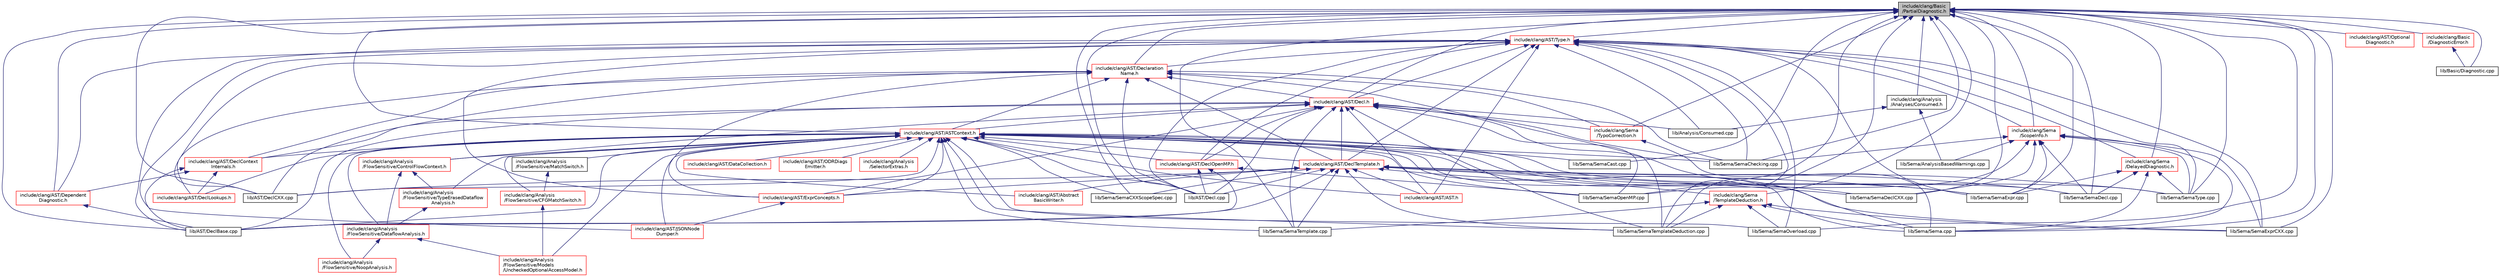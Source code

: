 digraph "include/clang/Basic/PartialDiagnostic.h"
{
 // LATEX_PDF_SIZE
  bgcolor="transparent";
  edge [fontname="Helvetica",fontsize="10",labelfontname="Helvetica",labelfontsize="10"];
  node [fontname="Helvetica",fontsize="10",shape=record];
  Node1 [label="include/clang/Basic\l/PartialDiagnostic.h",height=0.2,width=0.4,color="black", fillcolor="grey75", style="filled", fontcolor="black",tooltip=" "];
  Node1 -> Node2 [dir="back",color="midnightblue",fontsize="10",style="solid",fontname="Helvetica"];
  Node2 [label="include/clang/Analysis\l/Analyses/Consumed.h",height=0.2,width=0.4,color="black",URL="$Consumed_8h.html",tooltip=" "];
  Node2 -> Node3 [dir="back",color="midnightblue",fontsize="10",style="solid",fontname="Helvetica"];
  Node3 [label="lib/Analysis/Consumed.cpp",height=0.2,width=0.4,color="black",URL="$Consumed_8cpp.html",tooltip=" "];
  Node2 -> Node4 [dir="back",color="midnightblue",fontsize="10",style="solid",fontname="Helvetica"];
  Node4 [label="lib/Sema/AnalysisBasedWarnings.cpp",height=0.2,width=0.4,color="black",URL="$AnalysisBasedWarnings_8cpp.html",tooltip=" "];
  Node1 -> Node5 [dir="back",color="midnightblue",fontsize="10",style="solid",fontname="Helvetica"];
  Node5 [label="include/clang/AST/ASTContext.h",height=0.2,width=0.4,color="red",URL="$ASTContext_8h.html",tooltip=" "];
  Node5 -> Node6 [dir="back",color="midnightblue",fontsize="10",style="solid",fontname="Helvetica"];
  Node6 [label="include/clang/Analysis\l/FlowSensitive/CFGMatchSwitch.h",height=0.2,width=0.4,color="red",URL="$CFGMatchSwitch_8h.html",tooltip=" "];
  Node6 -> Node7 [dir="back",color="midnightblue",fontsize="10",style="solid",fontname="Helvetica"];
  Node7 [label="include/clang/Analysis\l/FlowSensitive/Models\l/UncheckedOptionalAccessModel.h",height=0.2,width=0.4,color="red",URL="$UncheckedOptionalAccessModel_8h.html",tooltip=" "];
  Node5 -> Node9 [dir="back",color="midnightblue",fontsize="10",style="solid",fontname="Helvetica"];
  Node9 [label="include/clang/Analysis\l/FlowSensitive/ControlFlowContext.h",height=0.2,width=0.4,color="red",URL="$ControlFlowContext_8h.html",tooltip=" "];
  Node9 -> Node10 [dir="back",color="midnightblue",fontsize="10",style="solid",fontname="Helvetica"];
  Node10 [label="include/clang/Analysis\l/FlowSensitive/DataflowAnalysis.h",height=0.2,width=0.4,color="red",URL="$DataflowAnalysis_8h.html",tooltip=" "];
  Node10 -> Node7 [dir="back",color="midnightblue",fontsize="10",style="solid",fontname="Helvetica"];
  Node10 -> Node14 [dir="back",color="midnightblue",fontsize="10",style="solid",fontname="Helvetica"];
  Node14 [label="include/clang/Analysis\l/FlowSensitive/NoopAnalysis.h",height=0.2,width=0.4,color="red",URL="$NoopAnalysis_8h.html",tooltip=" "];
  Node9 -> Node21 [dir="back",color="midnightblue",fontsize="10",style="solid",fontname="Helvetica"];
  Node21 [label="include/clang/Analysis\l/FlowSensitive/TypeErasedDataflow\lAnalysis.h",height=0.2,width=0.4,color="red",URL="$TypeErasedDataflowAnalysis_8h.html",tooltip=" "];
  Node21 -> Node10 [dir="back",color="midnightblue",fontsize="10",style="solid",fontname="Helvetica"];
  Node5 -> Node10 [dir="back",color="midnightblue",fontsize="10",style="solid",fontname="Helvetica"];
  Node5 -> Node18 [dir="back",color="midnightblue",fontsize="10",style="solid",fontname="Helvetica"];
  Node18 [label="include/clang/Analysis\l/FlowSensitive/MatchSwitch.h",height=0.2,width=0.4,color="black",URL="$MatchSwitch_8h.html",tooltip=" "];
  Node18 -> Node6 [dir="back",color="midnightblue",fontsize="10",style="solid",fontname="Helvetica"];
  Node5 -> Node7 [dir="back",color="midnightblue",fontsize="10",style="solid",fontname="Helvetica"];
  Node5 -> Node14 [dir="back",color="midnightblue",fontsize="10",style="solid",fontname="Helvetica"];
  Node5 -> Node21 [dir="back",color="midnightblue",fontsize="10",style="solid",fontname="Helvetica"];
  Node5 -> Node25 [dir="back",color="midnightblue",fontsize="10",style="solid",fontname="Helvetica"];
  Node25 [label="include/clang/Analysis\l/SelectorExtras.h",height=0.2,width=0.4,color="red",URL="$SelectorExtras_8h.html",tooltip=" "];
  Node5 -> Node36 [dir="back",color="midnightblue",fontsize="10",style="solid",fontname="Helvetica"];
  Node36 [label="include/clang/AST/Abstract\lBasicWriter.h",height=0.2,width=0.4,color="red",URL="$AbstractBasicWriter_8h.html",tooltip=" "];
  Node5 -> Node42 [dir="back",color="midnightblue",fontsize="10",style="solid",fontname="Helvetica"];
  Node42 [label="include/clang/AST/AST.h",height=0.2,width=0.4,color="red",URL="$AST_8h.html",tooltip=" "];
  Node5 -> Node57 [dir="back",color="midnightblue",fontsize="10",style="solid",fontname="Helvetica"];
  Node57 [label="include/clang/AST/DataCollection.h",height=0.2,width=0.4,color="red",URL="$DataCollection_8h.html",tooltip=" "];
  Node5 -> Node60 [dir="back",color="midnightblue",fontsize="10",style="solid",fontname="Helvetica"];
  Node60 [label="include/clang/AST/DeclContext\lInternals.h",height=0.2,width=0.4,color="red",URL="$DeclContextInternals_8h.html",tooltip=" "];
  Node60 -> Node61 [dir="back",color="midnightblue",fontsize="10",style="solid",fontname="Helvetica"];
  Node61 [label="include/clang/AST/DeclLookups.h",height=0.2,width=0.4,color="red",URL="$DeclLookups_8h.html",tooltip=" "];
  Node60 -> Node64 [dir="back",color="midnightblue",fontsize="10",style="solid",fontname="Helvetica"];
  Node64 [label="include/clang/AST/Dependent\lDiagnostic.h",height=0.2,width=0.4,color="red",URL="$DependentDiagnostic_8h.html",tooltip=" "];
  Node64 -> Node65 [dir="back",color="midnightblue",fontsize="10",style="solid",fontname="Helvetica"];
  Node65 [label="lib/AST/DeclBase.cpp",height=0.2,width=0.4,color="black",URL="$DeclBase_8cpp.html",tooltip=" "];
  Node60 -> Node65 [dir="back",color="midnightblue",fontsize="10",style="solid",fontname="Helvetica"];
  Node5 -> Node61 [dir="back",color="midnightblue",fontsize="10",style="solid",fontname="Helvetica"];
  Node5 -> Node70 [dir="back",color="midnightblue",fontsize="10",style="solid",fontname="Helvetica"];
  Node70 [label="include/clang/AST/DeclOpenMP.h",height=0.2,width=0.4,color="red",URL="$DeclOpenMP_8h.html",tooltip=" "];
  Node70 -> Node237 [dir="back",color="midnightblue",fontsize="10",style="solid",fontname="Helvetica"];
  Node237 [label="lib/AST/Decl.cpp",height=0.2,width=0.4,color="black",URL="$Decl_8cpp.html",tooltip=" "];
  Node70 -> Node65 [dir="back",color="midnightblue",fontsize="10",style="solid",fontname="Helvetica"];
  Node70 -> Node241 [dir="back",color="midnightblue",fontsize="10",style="solid",fontname="Helvetica"];
  Node241 [label="lib/Sema/SemaOpenMP.cpp",height=0.2,width=0.4,color="black",URL="$SemaOpenMP_8cpp.html",tooltip=" "];
  Node5 -> Node242 [dir="back",color="midnightblue",fontsize="10",style="solid",fontname="Helvetica"];
  Node242 [label="include/clang/AST/DeclTemplate.h",height=0.2,width=0.4,color="red",URL="$DeclTemplate_8h.html",tooltip=" "];
  Node242 -> Node36 [dir="back",color="midnightblue",fontsize="10",style="solid",fontname="Helvetica"];
  Node242 -> Node42 [dir="back",color="midnightblue",fontsize="10",style="solid",fontname="Helvetica"];
  Node242 -> Node307 [dir="back",color="midnightblue",fontsize="10",style="solid",fontname="Helvetica"];
  Node307 [label="include/clang/AST/ExprConcepts.h",height=0.2,width=0.4,color="red",URL="$ExprConcepts_8h.html",tooltip=" "];
  Node307 -> Node74 [dir="back",color="midnightblue",fontsize="10",style="solid",fontname="Helvetica"];
  Node74 [label="include/clang/AST/JSONNode\lDumper.h",height=0.2,width=0.4,color="red",URL="$JSONNodeDumper_8h.html",tooltip=" "];
  Node242 -> Node639 [dir="back",color="midnightblue",fontsize="10",style="solid",fontname="Helvetica"];
  Node639 [label="include/clang/Sema\l/TemplateDeduction.h",height=0.2,width=0.4,color="red",URL="$TemplateDeduction_8h.html",tooltip=" "];
  Node639 -> Node304 [dir="back",color="midnightblue",fontsize="10",style="solid",fontname="Helvetica"];
  Node304 [label="lib/Sema/Sema.cpp",height=0.2,width=0.4,color="black",URL="$Sema_8cpp.html",tooltip=" "];
  Node639 -> Node86 [dir="back",color="midnightblue",fontsize="10",style="solid",fontname="Helvetica"];
  Node86 [label="lib/Sema/SemaExprCXX.cpp",height=0.2,width=0.4,color="black",URL="$SemaExprCXX_8cpp.html",tooltip=" "];
  Node639 -> Node87 [dir="back",color="midnightblue",fontsize="10",style="solid",fontname="Helvetica"];
  Node87 [label="lib/Sema/SemaOverload.cpp",height=0.2,width=0.4,color="black",URL="$SemaOverload_8cpp.html",tooltip=" "];
  Node639 -> Node88 [dir="back",color="midnightblue",fontsize="10",style="solid",fontname="Helvetica"];
  Node88 [label="lib/Sema/SemaTemplate.cpp",height=0.2,width=0.4,color="black",URL="$SemaTemplate_8cpp.html",tooltip=" "];
  Node639 -> Node89 [dir="back",color="midnightblue",fontsize="10",style="solid",fontname="Helvetica"];
  Node89 [label="lib/Sema/SemaTemplateDeduction.cpp",height=0.2,width=0.4,color="black",URL="$SemaTemplateDeduction_8cpp.html",tooltip=" "];
  Node242 -> Node237 [dir="back",color="midnightblue",fontsize="10",style="solid",fontname="Helvetica"];
  Node242 -> Node65 [dir="back",color="midnightblue",fontsize="10",style="solid",fontname="Helvetica"];
  Node242 -> Node252 [dir="back",color="midnightblue",fontsize="10",style="solid",fontname="Helvetica"];
  Node252 [label="lib/AST/DeclCXX.cpp",height=0.2,width=0.4,color="black",URL="$DeclCXX_8cpp.html",tooltip=" "];
  Node242 -> Node82 [dir="back",color="midnightblue",fontsize="10",style="solid",fontname="Helvetica"];
  Node82 [label="lib/Sema/SemaCXXScopeSpec.cpp",height=0.2,width=0.4,color="black",URL="$SemaCXXScopeSpec_8cpp.html",tooltip=" "];
  Node242 -> Node83 [dir="back",color="midnightblue",fontsize="10",style="solid",fontname="Helvetica"];
  Node83 [label="lib/Sema/SemaDecl.cpp",height=0.2,width=0.4,color="black",URL="$SemaDecl_8cpp.html",tooltip=" "];
  Node242 -> Node84 [dir="back",color="midnightblue",fontsize="10",style="solid",fontname="Helvetica"];
  Node84 [label="lib/Sema/SemaDeclCXX.cpp",height=0.2,width=0.4,color="black",URL="$SemaDeclCXX_8cpp.html",tooltip=" "];
  Node242 -> Node85 [dir="back",color="midnightblue",fontsize="10",style="solid",fontname="Helvetica"];
  Node85 [label="lib/Sema/SemaExpr.cpp",height=0.2,width=0.4,color="black",URL="$SemaExpr_8cpp.html",tooltip=" "];
  Node242 -> Node88 [dir="back",color="midnightblue",fontsize="10",style="solid",fontname="Helvetica"];
  Node242 -> Node89 [dir="back",color="midnightblue",fontsize="10",style="solid",fontname="Helvetica"];
  Node242 -> Node92 [dir="back",color="midnightblue",fontsize="10",style="solid",fontname="Helvetica"];
  Node92 [label="lib/Sema/SemaType.cpp",height=0.2,width=0.4,color="black",URL="$SemaType_8cpp.html",tooltip=" "];
  Node5 -> Node307 [dir="back",color="midnightblue",fontsize="10",style="solid",fontname="Helvetica"];
  Node5 -> Node74 [dir="back",color="midnightblue",fontsize="10",style="solid",fontname="Helvetica"];
  Node5 -> Node653 [dir="back",color="midnightblue",fontsize="10",style="solid",fontname="Helvetica"];
  Node653 [label="include/clang/AST/ODRDiags\lEmitter.h",height=0.2,width=0.4,color="red",URL="$ODRDiagsEmitter_8h.html",tooltip=" "];
  Node5 -> Node237 [dir="back",color="midnightblue",fontsize="10",style="solid",fontname="Helvetica"];
  Node5 -> Node65 [dir="back",color="midnightblue",fontsize="10",style="solid",fontname="Helvetica"];
  Node5 -> Node252 [dir="back",color="midnightblue",fontsize="10",style="solid",fontname="Helvetica"];
  Node5 -> Node304 [dir="back",color="midnightblue",fontsize="10",style="solid",fontname="Helvetica"];
  Node5 -> Node364 [dir="back",color="midnightblue",fontsize="10",style="solid",fontname="Helvetica"];
  Node364 [label="lib/Sema/SemaCast.cpp",height=0.2,width=0.4,color="black",URL="$SemaCast_8cpp.html",tooltip=" "];
  Node5 -> Node313 [dir="back",color="midnightblue",fontsize="10",style="solid",fontname="Helvetica"];
  Node313 [label="lib/Sema/SemaChecking.cpp",height=0.2,width=0.4,color="black",URL="$SemaChecking_8cpp.html",tooltip=" "];
  Node5 -> Node82 [dir="back",color="midnightblue",fontsize="10",style="solid",fontname="Helvetica"];
  Node5 -> Node83 [dir="back",color="midnightblue",fontsize="10",style="solid",fontname="Helvetica"];
  Node5 -> Node84 [dir="back",color="midnightblue",fontsize="10",style="solid",fontname="Helvetica"];
  Node5 -> Node85 [dir="back",color="midnightblue",fontsize="10",style="solid",fontname="Helvetica"];
  Node5 -> Node86 [dir="back",color="midnightblue",fontsize="10",style="solid",fontname="Helvetica"];
  Node5 -> Node241 [dir="back",color="midnightblue",fontsize="10",style="solid",fontname="Helvetica"];
  Node5 -> Node87 [dir="back",color="midnightblue",fontsize="10",style="solid",fontname="Helvetica"];
  Node5 -> Node88 [dir="back",color="midnightblue",fontsize="10",style="solid",fontname="Helvetica"];
  Node5 -> Node89 [dir="back",color="midnightblue",fontsize="10",style="solid",fontname="Helvetica"];
  Node5 -> Node92 [dir="back",color="midnightblue",fontsize="10",style="solid",fontname="Helvetica"];
  Node1 -> Node739 [dir="back",color="midnightblue",fontsize="10",style="solid",fontname="Helvetica"];
  Node739 [label="include/clang/AST/Decl.h",height=0.2,width=0.4,color="red",URL="$Decl_8h.html",tooltip=" "];
  Node739 -> Node9 [dir="back",color="midnightblue",fontsize="10",style="solid",fontname="Helvetica"];
  Node739 -> Node42 [dir="back",color="midnightblue",fontsize="10",style="solid",fontname="Helvetica"];
  Node739 -> Node5 [dir="back",color="midnightblue",fontsize="10",style="solid",fontname="Helvetica"];
  Node739 -> Node60 [dir="back",color="midnightblue",fontsize="10",style="solid",fontname="Helvetica"];
  Node739 -> Node70 [dir="back",color="midnightblue",fontsize="10",style="solid",fontname="Helvetica"];
  Node739 -> Node242 [dir="back",color="midnightblue",fontsize="10",style="solid",fontname="Helvetica"];
  Node739 -> Node307 [dir="back",color="midnightblue",fontsize="10",style="solid",fontname="Helvetica"];
  Node739 -> Node782 [dir="back",color="midnightblue",fontsize="10",style="solid",fontname="Helvetica"];
  Node782 [label="include/clang/Sema\l/TypoCorrection.h",height=0.2,width=0.4,color="red",URL="$TypoCorrection_8h.html",tooltip=" "];
  Node782 -> Node304 [dir="back",color="midnightblue",fontsize="10",style="solid",fontname="Helvetica"];
  Node739 -> Node3 [dir="back",color="midnightblue",fontsize="10",style="solid",fontname="Helvetica"];
  Node739 -> Node237 [dir="back",color="midnightblue",fontsize="10",style="solid",fontname="Helvetica"];
  Node739 -> Node65 [dir="back",color="midnightblue",fontsize="10",style="solid",fontname="Helvetica"];
  Node739 -> Node304 [dir="back",color="midnightblue",fontsize="10",style="solid",fontname="Helvetica"];
  Node739 -> Node313 [dir="back",color="midnightblue",fontsize="10",style="solid",fontname="Helvetica"];
  Node739 -> Node241 [dir="back",color="midnightblue",fontsize="10",style="solid",fontname="Helvetica"];
  Node739 -> Node88 [dir="back",color="midnightblue",fontsize="10",style="solid",fontname="Helvetica"];
  Node739 -> Node89 [dir="back",color="midnightblue",fontsize="10",style="solid",fontname="Helvetica"];
  Node1 -> Node860 [dir="back",color="midnightblue",fontsize="10",style="solid",fontname="Helvetica"];
  Node860 [label="include/clang/AST/Declaration\lName.h",height=0.2,width=0.4,color="red",URL="$DeclarationName_8h.html",tooltip=" "];
  Node860 -> Node5 [dir="back",color="midnightblue",fontsize="10",style="solid",fontname="Helvetica"];
  Node860 -> Node739 [dir="back",color="midnightblue",fontsize="10",style="solid",fontname="Helvetica"];
  Node860 -> Node60 [dir="back",color="midnightblue",fontsize="10",style="solid",fontname="Helvetica"];
  Node860 -> Node61 [dir="back",color="midnightblue",fontsize="10",style="solid",fontname="Helvetica"];
  Node860 -> Node242 [dir="back",color="midnightblue",fontsize="10",style="solid",fontname="Helvetica"];
  Node860 -> Node307 [dir="back",color="midnightblue",fontsize="10",style="solid",fontname="Helvetica"];
  Node860 -> Node782 [dir="back",color="midnightblue",fontsize="10",style="solid",fontname="Helvetica"];
  Node860 -> Node237 [dir="back",color="midnightblue",fontsize="10",style="solid",fontname="Helvetica"];
  Node860 -> Node252 [dir="back",color="midnightblue",fontsize="10",style="solid",fontname="Helvetica"];
  Node860 -> Node313 [dir="back",color="midnightblue",fontsize="10",style="solid",fontname="Helvetica"];
  Node860 -> Node89 [dir="back",color="midnightblue",fontsize="10",style="solid",fontname="Helvetica"];
  Node1 -> Node64 [dir="back",color="midnightblue",fontsize="10",style="solid",fontname="Helvetica"];
  Node1 -> Node883 [dir="back",color="midnightblue",fontsize="10",style="solid",fontname="Helvetica"];
  Node883 [label="include/clang/AST/Optional\lDiagnostic.h",height=0.2,width=0.4,color="red",URL="$OptionalDiagnostic_8h.html",tooltip=" "];
  Node1 -> Node884 [dir="back",color="midnightblue",fontsize="10",style="solid",fontname="Helvetica"];
  Node884 [label="include/clang/AST/Type.h",height=0.2,width=0.4,color="red",URL="$Type_8h.html",tooltip=" "];
  Node884 -> Node42 [dir="back",color="midnightblue",fontsize="10",style="solid",fontname="Helvetica"];
  Node884 -> Node739 [dir="back",color="midnightblue",fontsize="10",style="solid",fontname="Helvetica"];
  Node884 -> Node860 [dir="back",color="midnightblue",fontsize="10",style="solid",fontname="Helvetica"];
  Node884 -> Node70 [dir="back",color="midnightblue",fontsize="10",style="solid",fontname="Helvetica"];
  Node884 -> Node242 [dir="back",color="midnightblue",fontsize="10",style="solid",fontname="Helvetica"];
  Node884 -> Node64 [dir="back",color="midnightblue",fontsize="10",style="solid",fontname="Helvetica"];
  Node884 -> Node307 [dir="back",color="midnightblue",fontsize="10",style="solid",fontname="Helvetica"];
  Node884 -> Node74 [dir="back",color="midnightblue",fontsize="10",style="solid",fontname="Helvetica"];
  Node884 -> Node355 [dir="back",color="midnightblue",fontsize="10",style="solid",fontname="Helvetica"];
  Node355 [label="include/clang/Sema\l/DelayedDiagnostic.h",height=0.2,width=0.4,color="red",URL="$DelayedDiagnostic_8h.html",tooltip=" "];
  Node355 -> Node304 [dir="back",color="midnightblue",fontsize="10",style="solid",fontname="Helvetica"];
  Node355 -> Node83 [dir="back",color="midnightblue",fontsize="10",style="solid",fontname="Helvetica"];
  Node355 -> Node85 [dir="back",color="midnightblue",fontsize="10",style="solid",fontname="Helvetica"];
  Node355 -> Node92 [dir="back",color="midnightblue",fontsize="10",style="solid",fontname="Helvetica"];
  Node884 -> Node624 [dir="back",color="midnightblue",fontsize="10",style="solid",fontname="Helvetica"];
  Node624 [label="include/clang/Sema\l/ScopeInfo.h",height=0.2,width=0.4,color="red",URL="$ScopeInfo_8h.html",tooltip=" "];
  Node624 -> Node4 [dir="back",color="midnightblue",fontsize="10",style="solid",fontname="Helvetica"];
  Node624 -> Node304 [dir="back",color="midnightblue",fontsize="10",style="solid",fontname="Helvetica"];
  Node624 -> Node313 [dir="back",color="midnightblue",fontsize="10",style="solid",fontname="Helvetica"];
  Node624 -> Node83 [dir="back",color="midnightblue",fontsize="10",style="solid",fontname="Helvetica"];
  Node624 -> Node84 [dir="back",color="midnightblue",fontsize="10",style="solid",fontname="Helvetica"];
  Node624 -> Node85 [dir="back",color="midnightblue",fontsize="10",style="solid",fontname="Helvetica"];
  Node624 -> Node86 [dir="back",color="midnightblue",fontsize="10",style="solid",fontname="Helvetica"];
  Node624 -> Node241 [dir="back",color="midnightblue",fontsize="10",style="solid",fontname="Helvetica"];
  Node624 -> Node92 [dir="back",color="midnightblue",fontsize="10",style="solid",fontname="Helvetica"];
  Node884 -> Node3 [dir="back",color="midnightblue",fontsize="10",style="solid",fontname="Helvetica"];
  Node884 -> Node237 [dir="back",color="midnightblue",fontsize="10",style="solid",fontname="Helvetica"];
  Node884 -> Node65 [dir="back",color="midnightblue",fontsize="10",style="solid",fontname="Helvetica"];
  Node884 -> Node252 [dir="back",color="midnightblue",fontsize="10",style="solid",fontname="Helvetica"];
  Node884 -> Node313 [dir="back",color="midnightblue",fontsize="10",style="solid",fontname="Helvetica"];
  Node884 -> Node85 [dir="back",color="midnightblue",fontsize="10",style="solid",fontname="Helvetica"];
  Node884 -> Node86 [dir="back",color="midnightblue",fontsize="10",style="solid",fontname="Helvetica"];
  Node884 -> Node87 [dir="back",color="midnightblue",fontsize="10",style="solid",fontname="Helvetica"];
  Node884 -> Node89 [dir="back",color="midnightblue",fontsize="10",style="solid",fontname="Helvetica"];
  Node884 -> Node92 [dir="back",color="midnightblue",fontsize="10",style="solid",fontname="Helvetica"];
  Node1 -> Node902 [dir="back",color="midnightblue",fontsize="10",style="solid",fontname="Helvetica"];
  Node902 [label="include/clang/Basic\l/DiagnosticError.h",height=0.2,width=0.4,color="red",URL="$DiagnosticError_8h.html",tooltip=" "];
  Node902 -> Node903 [dir="back",color="midnightblue",fontsize="10",style="solid",fontname="Helvetica"];
  Node903 [label="lib/Basic/Diagnostic.cpp",height=0.2,width=0.4,color="black",URL="$Basic_2Diagnostic_8cpp.html",tooltip=" "];
  Node1 -> Node355 [dir="back",color="midnightblue",fontsize="10",style="solid",fontname="Helvetica"];
  Node1 -> Node624 [dir="back",color="midnightblue",fontsize="10",style="solid",fontname="Helvetica"];
  Node1 -> Node639 [dir="back",color="midnightblue",fontsize="10",style="solid",fontname="Helvetica"];
  Node1 -> Node782 [dir="back",color="midnightblue",fontsize="10",style="solid",fontname="Helvetica"];
  Node1 -> Node237 [dir="back",color="midnightblue",fontsize="10",style="solid",fontname="Helvetica"];
  Node1 -> Node65 [dir="back",color="midnightblue",fontsize="10",style="solid",fontname="Helvetica"];
  Node1 -> Node252 [dir="back",color="midnightblue",fontsize="10",style="solid",fontname="Helvetica"];
  Node1 -> Node903 [dir="back",color="midnightblue",fontsize="10",style="solid",fontname="Helvetica"];
  Node1 -> Node304 [dir="back",color="midnightblue",fontsize="10",style="solid",fontname="Helvetica"];
  Node1 -> Node364 [dir="back",color="midnightblue",fontsize="10",style="solid",fontname="Helvetica"];
  Node1 -> Node313 [dir="back",color="midnightblue",fontsize="10",style="solid",fontname="Helvetica"];
  Node1 -> Node82 [dir="back",color="midnightblue",fontsize="10",style="solid",fontname="Helvetica"];
  Node1 -> Node83 [dir="back",color="midnightblue",fontsize="10",style="solid",fontname="Helvetica"];
  Node1 -> Node84 [dir="back",color="midnightblue",fontsize="10",style="solid",fontname="Helvetica"];
  Node1 -> Node85 [dir="back",color="midnightblue",fontsize="10",style="solid",fontname="Helvetica"];
  Node1 -> Node86 [dir="back",color="midnightblue",fontsize="10",style="solid",fontname="Helvetica"];
  Node1 -> Node241 [dir="back",color="midnightblue",fontsize="10",style="solid",fontname="Helvetica"];
  Node1 -> Node87 [dir="back",color="midnightblue",fontsize="10",style="solid",fontname="Helvetica"];
  Node1 -> Node88 [dir="back",color="midnightblue",fontsize="10",style="solid",fontname="Helvetica"];
  Node1 -> Node89 [dir="back",color="midnightblue",fontsize="10",style="solid",fontname="Helvetica"];
  Node1 -> Node92 [dir="back",color="midnightblue",fontsize="10",style="solid",fontname="Helvetica"];
}
